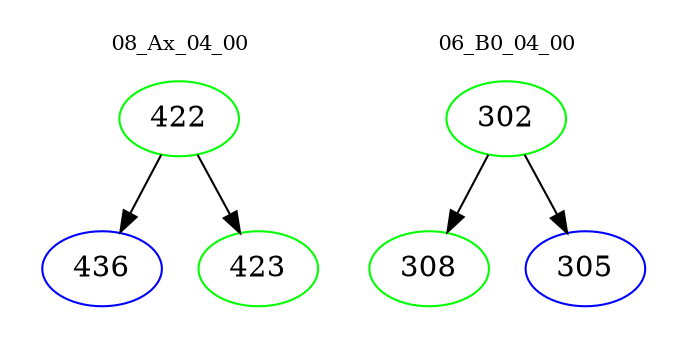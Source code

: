 digraph{
subgraph cluster_0 {
color = white
label = "08_Ax_04_00";
fontsize=10;
T0_422 [label="422", color="green"]
T0_422 -> T0_436 [color="black"]
T0_436 [label="436", color="blue"]
T0_422 -> T0_423 [color="black"]
T0_423 [label="423", color="green"]
}
subgraph cluster_1 {
color = white
label = "06_B0_04_00";
fontsize=10;
T1_302 [label="302", color="green"]
T1_302 -> T1_308 [color="black"]
T1_308 [label="308", color="green"]
T1_302 -> T1_305 [color="black"]
T1_305 [label="305", color="blue"]
}
}
